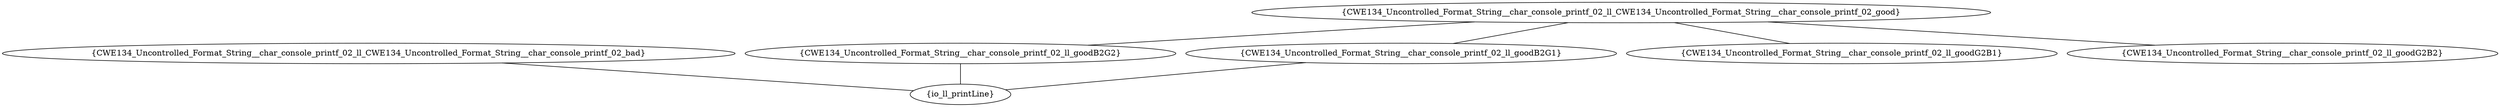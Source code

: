 graph "cg graph" {
CWE134_Uncontrolled_Format_String__char_console_printf_02_ll_CWE134_Uncontrolled_Format_String__char_console_printf_02_bad [label="{CWE134_Uncontrolled_Format_String__char_console_printf_02_ll_CWE134_Uncontrolled_Format_String__char_console_printf_02_bad}"];
io_ll_printLine [label="{io_ll_printLine}"];
CWE134_Uncontrolled_Format_String__char_console_printf_02_ll_goodB2G2 [label="{CWE134_Uncontrolled_Format_String__char_console_printf_02_ll_goodB2G2}"];
CWE134_Uncontrolled_Format_String__char_console_printf_02_ll_goodB2G1 [label="{CWE134_Uncontrolled_Format_String__char_console_printf_02_ll_goodB2G1}"];
CWE134_Uncontrolled_Format_String__char_console_printf_02_ll_CWE134_Uncontrolled_Format_String__char_console_printf_02_good [label="{CWE134_Uncontrolled_Format_String__char_console_printf_02_ll_CWE134_Uncontrolled_Format_String__char_console_printf_02_good}"];
CWE134_Uncontrolled_Format_String__char_console_printf_02_ll_goodG2B1 [label="{CWE134_Uncontrolled_Format_String__char_console_printf_02_ll_goodG2B1}"];
CWE134_Uncontrolled_Format_String__char_console_printf_02_ll_goodG2B2 [label="{CWE134_Uncontrolled_Format_String__char_console_printf_02_ll_goodG2B2}"];
CWE134_Uncontrolled_Format_String__char_console_printf_02_ll_CWE134_Uncontrolled_Format_String__char_console_printf_02_bad -- io_ll_printLine;
CWE134_Uncontrolled_Format_String__char_console_printf_02_ll_goodB2G2 -- io_ll_printLine;
CWE134_Uncontrolled_Format_String__char_console_printf_02_ll_goodB2G1 -- io_ll_printLine;
CWE134_Uncontrolled_Format_String__char_console_printf_02_ll_CWE134_Uncontrolled_Format_String__char_console_printf_02_good -- CWE134_Uncontrolled_Format_String__char_console_printf_02_ll_goodB2G1;
CWE134_Uncontrolled_Format_String__char_console_printf_02_ll_CWE134_Uncontrolled_Format_String__char_console_printf_02_good -- CWE134_Uncontrolled_Format_String__char_console_printf_02_ll_goodB2G2;
CWE134_Uncontrolled_Format_String__char_console_printf_02_ll_CWE134_Uncontrolled_Format_String__char_console_printf_02_good -- CWE134_Uncontrolled_Format_String__char_console_printf_02_ll_goodG2B1;
CWE134_Uncontrolled_Format_String__char_console_printf_02_ll_CWE134_Uncontrolled_Format_String__char_console_printf_02_good -- CWE134_Uncontrolled_Format_String__char_console_printf_02_ll_goodG2B2;
}
